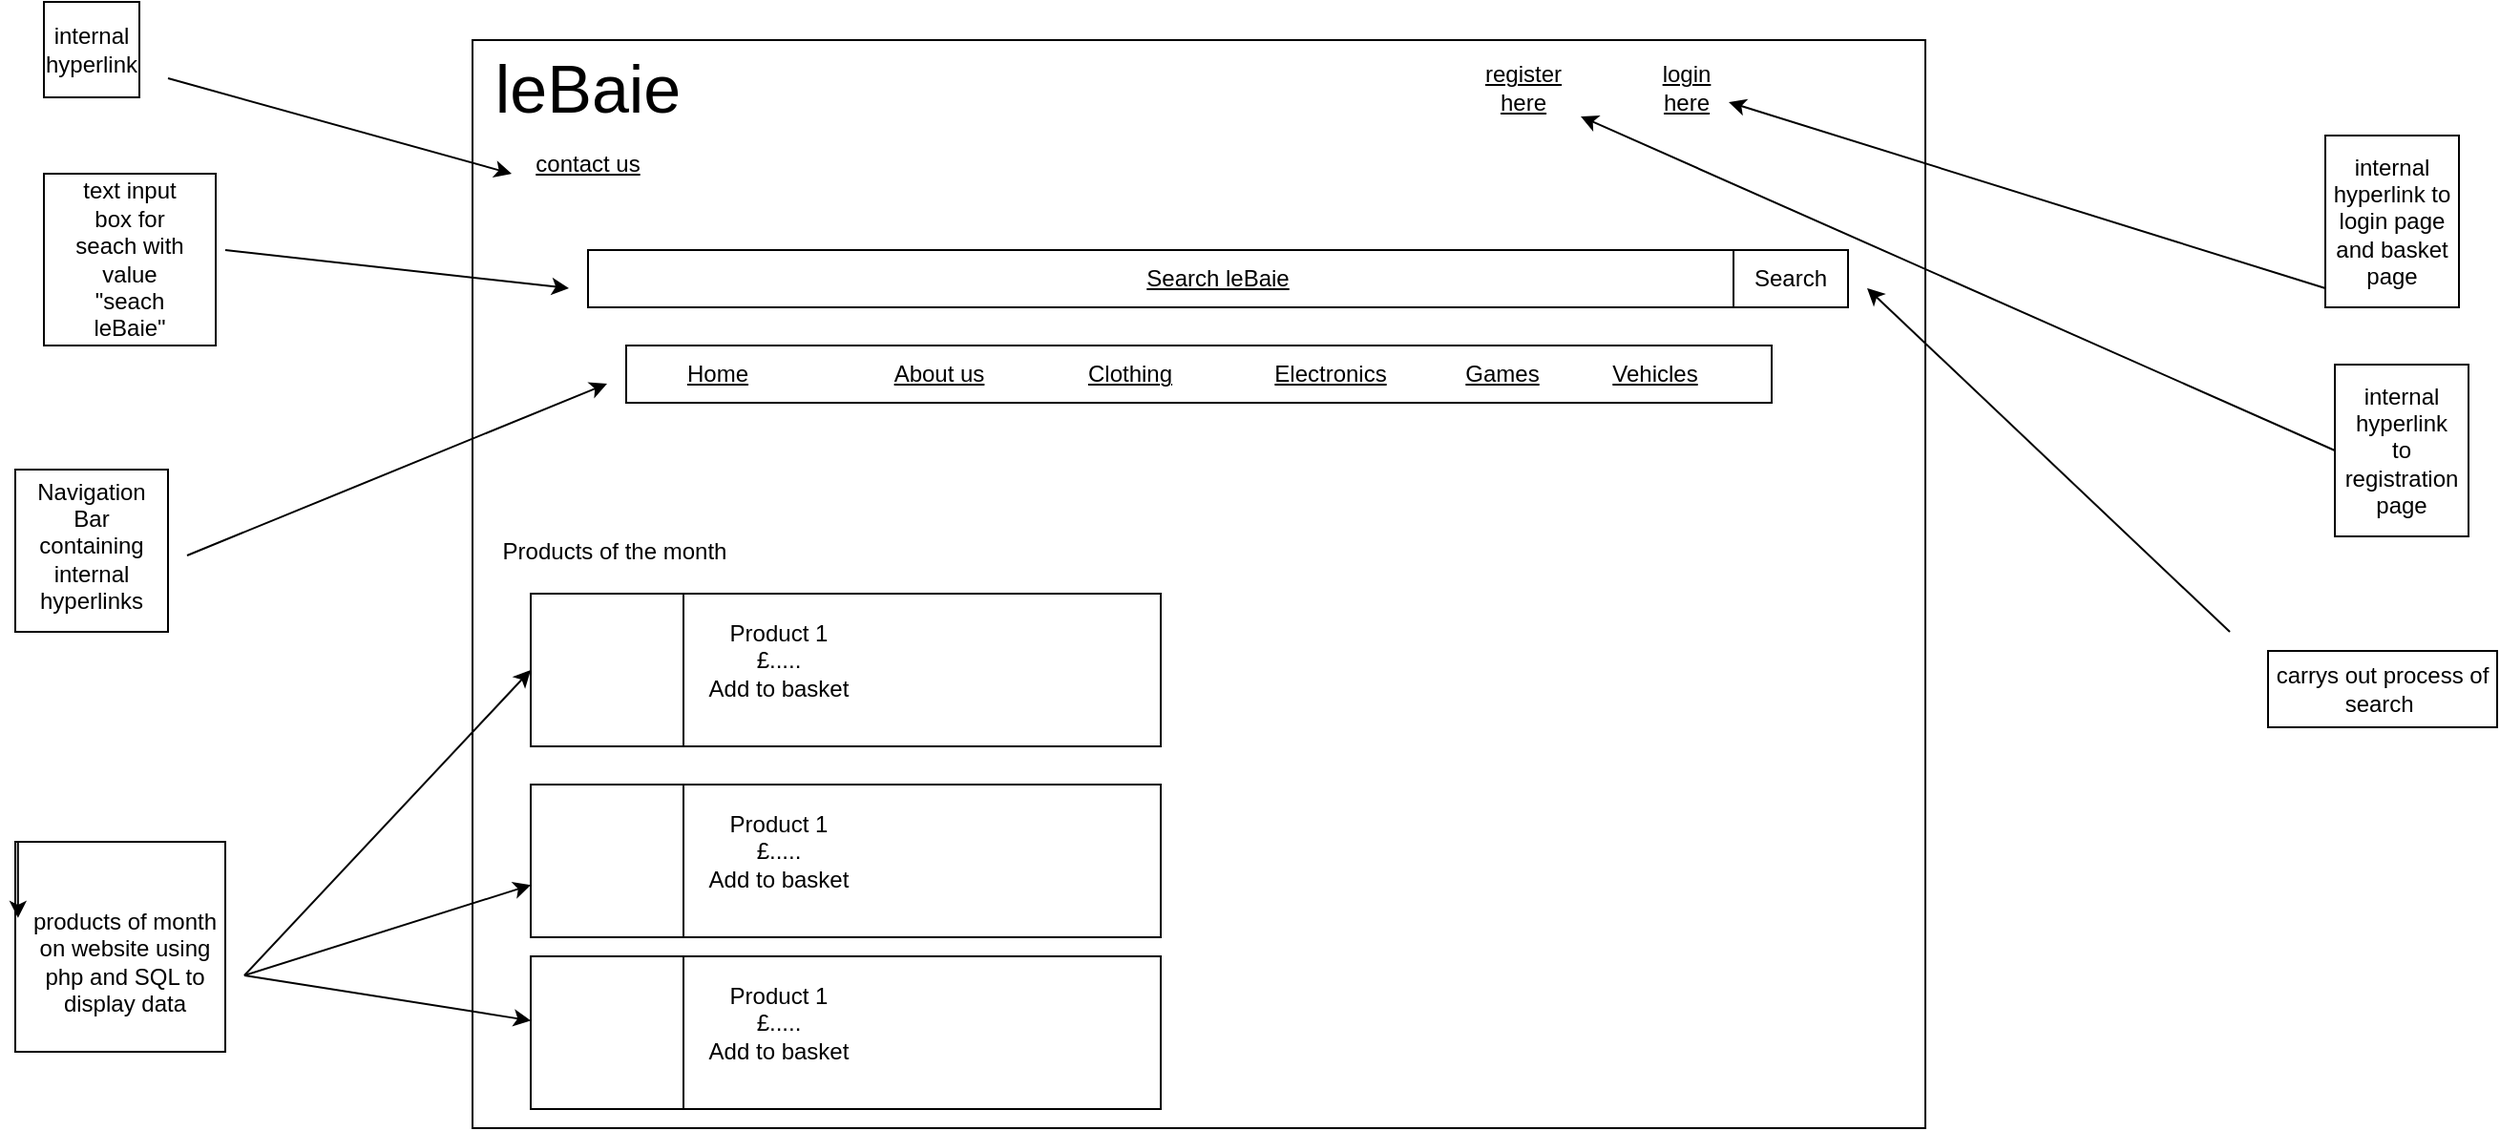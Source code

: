 <mxfile version="22.0.3" type="device">
  <diagram name="Page-1" id="JkfT9RKfgHuxpyh926PV">
    <mxGraphModel dx="2058" dy="820" grid="1" gridSize="10" guides="1" tooltips="1" connect="1" arrows="1" fold="1" page="0" pageScale="1" pageWidth="827" pageHeight="1169" math="0" shadow="0">
      <root>
        <mxCell id="0" />
        <mxCell id="1" parent="0" />
        <mxCell id="4VEbhUlDMJRO4Gm8L6ZE-5" value="" style="rounded=0;whiteSpace=wrap;html=1;fillColor=none;fontStyle=4" parent="1" vertex="1">
          <mxGeometry x="39.5" y="60" width="761" height="570" as="geometry" />
        </mxCell>
        <mxCell id="mb0PiJhnQ94z6wS-6Fjl-5" value="" style="rounded=0;whiteSpace=wrap;html=1;" vertex="1" parent="1">
          <mxGeometry x="150" y="350" width="250" height="80" as="geometry" />
        </mxCell>
        <mxCell id="4VEbhUlDMJRO4Gm8L6ZE-41" value="" style="rounded=0;whiteSpace=wrap;html=1;fillColor=none;" parent="1" vertex="1">
          <mxGeometry x="-200" y="285" width="80" height="85" as="geometry" />
        </mxCell>
        <mxCell id="4VEbhUlDMJRO4Gm8L6ZE-42" value="" style="whiteSpace=wrap;html=1;aspect=fixed;fillColor=none;" parent="1" vertex="1">
          <mxGeometry x="-200" y="480" width="110" height="110" as="geometry" />
        </mxCell>
        <mxCell id="4VEbhUlDMJRO4Gm8L6ZE-17" value="" style="rounded=0;whiteSpace=wrap;html=1;fillColor=none;" parent="1" vertex="1">
          <mxGeometry x="120" y="220" width="600" height="30" as="geometry" />
        </mxCell>
        <mxCell id="4VEbhUlDMJRO4Gm8L6ZE-2" value="" style="whiteSpace=wrap;html=1;aspect=fixed;fillColor=none;" parent="1" vertex="1">
          <mxGeometry x="-185" y="40" width="50" height="50" as="geometry" />
        </mxCell>
        <mxCell id="4VEbhUlDMJRO4Gm8L6ZE-3" value="" style="whiteSpace=wrap;html=1;aspect=fixed;fillColor=none;" parent="1" vertex="1">
          <mxGeometry x="-185" y="130" width="90" height="90" as="geometry" />
        </mxCell>
        <mxCell id="4VEbhUlDMJRO4Gm8L6ZE-4" value="" style="endArrow=none;html=1;rounded=0;" parent="1" edge="1">
          <mxGeometry width="50" height="50" relative="1" as="geometry">
            <mxPoint x="170" y="565" as="sourcePoint" />
            <mxPoint x="170" y="565" as="targetPoint" />
          </mxGeometry>
        </mxCell>
        <mxCell id="4VEbhUlDMJRO4Gm8L6ZE-6" value="Search leBaie" style="rounded=0;whiteSpace=wrap;html=1;fontStyle=4" parent="1" vertex="1">
          <mxGeometry x="100" y="170" width="660" height="30" as="geometry" />
        </mxCell>
        <mxCell id="4VEbhUlDMJRO4Gm8L6ZE-7" value="&lt;font style=&quot;font-size: 35px;&quot;&gt;leBaie&lt;/font&gt;" style="text;html=1;strokeColor=none;fillColor=none;align=center;verticalAlign=middle;whiteSpace=wrap;rounded=0;fontStyle=0" parent="1" vertex="1">
          <mxGeometry x="70" y="80" width="60" height="10" as="geometry" />
        </mxCell>
        <mxCell id="4VEbhUlDMJRO4Gm8L6ZE-10" value="&lt;span&gt;Home &lt;/span&gt;" style="text;html=1;strokeColor=none;fillColor=none;align=center;verticalAlign=middle;whiteSpace=wrap;rounded=0;fontStyle=4" parent="1" vertex="1">
          <mxGeometry x="138" y="220" width="60" height="30" as="geometry" />
        </mxCell>
        <mxCell id="4VEbhUlDMJRO4Gm8L6ZE-11" value="Electronics " style="text;html=1;strokeColor=none;fillColor=none;align=center;verticalAlign=middle;whiteSpace=wrap;rounded=0;fontStyle=4" parent="1" vertex="1">
          <mxGeometry x="459" y="220" width="60" height="30" as="geometry" />
        </mxCell>
        <mxCell id="4VEbhUlDMJRO4Gm8L6ZE-12" value="Clothing" style="text;html=1;strokeColor=none;fillColor=none;align=center;verticalAlign=middle;whiteSpace=wrap;rounded=0;fontStyle=4" parent="1" vertex="1">
          <mxGeometry x="354" y="220" width="60" height="30" as="geometry" />
        </mxCell>
        <mxCell id="4VEbhUlDMJRO4Gm8L6ZE-13" value="Vehicles" style="text;html=1;strokeColor=none;fillColor=none;align=center;verticalAlign=middle;whiteSpace=wrap;rounded=0;fontStyle=4" parent="1" vertex="1">
          <mxGeometry x="629" y="220" width="60" height="30" as="geometry" />
        </mxCell>
        <mxCell id="4VEbhUlDMJRO4Gm8L6ZE-14" value="About us" style="text;html=1;strokeColor=none;fillColor=none;align=center;verticalAlign=middle;whiteSpace=wrap;rounded=0;fontStyle=4" parent="1" vertex="1">
          <mxGeometry x="254" y="220" width="60" height="30" as="geometry" />
        </mxCell>
        <mxCell id="4VEbhUlDMJRO4Gm8L6ZE-15" value="Games" style="text;html=1;strokeColor=none;fillColor=none;align=center;verticalAlign=middle;whiteSpace=wrap;rounded=0;fontStyle=4" parent="1" vertex="1">
          <mxGeometry x="549" y="220" width="60" height="30" as="geometry" />
        </mxCell>
        <mxCell id="4VEbhUlDMJRO4Gm8L6ZE-16" value="&lt;span&gt;contact us&lt;br&gt;&lt;/span&gt;" style="text;html=1;strokeColor=none;fillColor=none;align=center;verticalAlign=middle;whiteSpace=wrap;rounded=0;fontStyle=4" parent="1" vertex="1">
          <mxGeometry x="70" y="110" width="60" height="30" as="geometry" />
        </mxCell>
        <mxCell id="4VEbhUlDMJRO4Gm8L6ZE-18" value="Products of the month" style="text;html=1;strokeColor=none;fillColor=none;align=center;verticalAlign=middle;whiteSpace=wrap;rounded=0;" parent="1" vertex="1">
          <mxGeometry x="-26" y="310" width="280" height="35" as="geometry" />
        </mxCell>
        <mxCell id="4VEbhUlDMJRO4Gm8L6ZE-19" value="" style="whiteSpace=wrap;html=1;aspect=fixed;" parent="1" vertex="1">
          <mxGeometry x="70" y="350" width="80" height="80" as="geometry" />
        </mxCell>
        <mxCell id="4VEbhUlDMJRO4Gm8L6ZE-22" value="Product 1&lt;br&gt;£.....&lt;br&gt;Add to basket" style="text;html=1;strokeColor=none;fillColor=none;align=center;verticalAlign=middle;whiteSpace=wrap;rounded=0;" parent="1" vertex="1">
          <mxGeometry x="150" y="370" width="100" height="30" as="geometry" />
        </mxCell>
        <mxCell id="4VEbhUlDMJRO4Gm8L6ZE-26" value="Navigation Bar containing internal hyperlinks" style="text;html=1;strokeColor=none;fillColor=none;align=center;verticalAlign=middle;whiteSpace=wrap;rounded=0;" parent="1" vertex="1">
          <mxGeometry x="-190" y="310" width="60" height="30" as="geometry" />
        </mxCell>
        <mxCell id="4VEbhUlDMJRO4Gm8L6ZE-27" value="&amp;nbsp;products of month&amp;nbsp; on website using php and SQL to display data" style="text;html=1;strokeColor=none;fillColor=none;align=center;verticalAlign=middle;whiteSpace=wrap;rounded=0;" parent="1" vertex="1">
          <mxGeometry x="-195" y="480" width="105" height="125" as="geometry" />
        </mxCell>
        <mxCell id="4VEbhUlDMJRO4Gm8L6ZE-28" value="internal hyperlink " style="text;html=1;fillColor=none;align=center;verticalAlign=middle;whiteSpace=wrap;rounded=0;" parent="1" vertex="1">
          <mxGeometry x="-190" y="50" width="60" height="30" as="geometry" />
        </mxCell>
        <mxCell id="4VEbhUlDMJRO4Gm8L6ZE-29" value="" style="endArrow=classic;html=1;rounded=0;" parent="1" edge="1">
          <mxGeometry width="50" height="50" relative="1" as="geometry">
            <mxPoint x="-110" y="330" as="sourcePoint" />
            <mxPoint x="110" y="240" as="targetPoint" />
          </mxGeometry>
        </mxCell>
        <mxCell id="4VEbhUlDMJRO4Gm8L6ZE-30" value="" style="endArrow=classic;html=1;rounded=0;" parent="1" edge="1">
          <mxGeometry width="50" height="50" relative="1" as="geometry">
            <mxPoint x="-80" y="550" as="sourcePoint" />
            <mxPoint x="70" y="502.632" as="targetPoint" />
          </mxGeometry>
        </mxCell>
        <mxCell id="4VEbhUlDMJRO4Gm8L6ZE-31" value="" style="endArrow=classic;html=1;rounded=0;" parent="1" edge="1">
          <mxGeometry width="50" height="50" relative="1" as="geometry">
            <mxPoint x="-120" y="80" as="sourcePoint" />
            <mxPoint x="60" y="130" as="targetPoint" />
          </mxGeometry>
        </mxCell>
        <mxCell id="4VEbhUlDMJRO4Gm8L6ZE-34" value="" style="endArrow=classic;html=1;rounded=0;" parent="1" edge="1">
          <mxGeometry width="50" height="50" relative="1" as="geometry">
            <mxPoint x="-80" y="550" as="sourcePoint" />
            <mxPoint x="70" y="573.684" as="targetPoint" />
          </mxGeometry>
        </mxCell>
        <mxCell id="4VEbhUlDMJRO4Gm8L6ZE-35" value="" style="endArrow=classic;html=1;rounded=0;entryX=0;entryY=0.5;entryDx=0;entryDy=0;" parent="1" edge="1" target="4VEbhUlDMJRO4Gm8L6ZE-19">
          <mxGeometry width="50" height="50" relative="1" as="geometry">
            <mxPoint x="-80" y="550" as="sourcePoint" />
            <mxPoint x="370" y="450" as="targetPoint" />
          </mxGeometry>
        </mxCell>
        <mxCell id="4VEbhUlDMJRO4Gm8L6ZE-38" value="" style="endArrow=classic;html=1;rounded=0;" parent="1" edge="1">
          <mxGeometry width="50" height="50" relative="1" as="geometry">
            <mxPoint x="-90" y="170" as="sourcePoint" />
            <mxPoint x="90" y="190" as="targetPoint" />
          </mxGeometry>
        </mxCell>
        <mxCell id="4VEbhUlDMJRO4Gm8L6ZE-39" value="text input box for seach with value &quot;seach leBaie&quot; " style="text;html=1;strokeColor=none;fillColor=none;align=center;verticalAlign=middle;whiteSpace=wrap;rounded=0;" parent="1" vertex="1">
          <mxGeometry x="-170" y="160" width="60" height="30" as="geometry" />
        </mxCell>
        <mxCell id="4VEbhUlDMJRO4Gm8L6ZE-40" value="Search" style="rounded=0;whiteSpace=wrap;html=1;" parent="1" vertex="1">
          <mxGeometry x="700" y="170" width="60" height="30" as="geometry" />
        </mxCell>
        <mxCell id="4VEbhUlDMJRO4Gm8L6ZE-44" value="" style="endArrow=classic;html=1;rounded=0;" parent="1" edge="1">
          <mxGeometry width="50" height="50" relative="1" as="geometry">
            <mxPoint x="960" y="370" as="sourcePoint" />
            <mxPoint x="770" y="190" as="targetPoint" />
          </mxGeometry>
        </mxCell>
        <mxCell id="4VEbhUlDMJRO4Gm8L6ZE-45" value="carrys out process of search&amp;nbsp;" style="rounded=0;whiteSpace=wrap;html=1;fillColor=none;" parent="1" vertex="1">
          <mxGeometry x="980" y="380" width="120" height="40" as="geometry" />
        </mxCell>
        <mxCell id="11p3OY9oefZGoz1Tx2Pn-1" value="&lt;u&gt;register here&lt;/u&gt;" style="text;html=1;strokeColor=none;fillColor=none;align=center;verticalAlign=middle;whiteSpace=wrap;rounded=0;" parent="1" vertex="1">
          <mxGeometry x="560" y="70" width="60" height="30" as="geometry" />
        </mxCell>
        <mxCell id="YW7AkBbL4cxExTKdrcMS-1" value="&lt;u&gt;login here&lt;/u&gt;" style="text;html=1;strokeColor=none;fillColor=none;align=center;verticalAlign=middle;whiteSpace=wrap;rounded=0;" parent="1" vertex="1">
          <mxGeometry x="652.5" y="70" width="45" height="30" as="geometry" />
        </mxCell>
        <mxCell id="YW7AkBbL4cxExTKdrcMS-4" value="" style="endArrow=classic;html=1;rounded=0;exitX=0;exitY=0.5;exitDx=0;exitDy=0;" parent="1" source="YW7AkBbL4cxExTKdrcMS-6" edge="1">
          <mxGeometry width="50" height="50" relative="1" as="geometry">
            <mxPoint x="1000" y="270" as="sourcePoint" />
            <mxPoint x="620" y="100" as="targetPoint" />
          </mxGeometry>
        </mxCell>
        <mxCell id="YW7AkBbL4cxExTKdrcMS-5" value="internal hyperlink to registration page" style="text;html=1;strokeColor=none;fillColor=none;align=center;verticalAlign=middle;whiteSpace=wrap;rounded=0;" parent="1" vertex="1">
          <mxGeometry x="1020" y="260" width="60" height="30" as="geometry" />
        </mxCell>
        <mxCell id="YW7AkBbL4cxExTKdrcMS-6" value="" style="rounded=0;whiteSpace=wrap;html=1;fillColor=none;" parent="1" vertex="1">
          <mxGeometry x="1015" y="230" width="70" height="90" as="geometry" />
        </mxCell>
        <mxCell id="YW7AkBbL4cxExTKdrcMS-7" value="internal hyperlink to login page and basket page" style="rounded=0;whiteSpace=wrap;html=1;fillColor=none;" parent="1" vertex="1">
          <mxGeometry x="1010" y="110" width="70" height="90" as="geometry" />
        </mxCell>
        <mxCell id="YW7AkBbL4cxExTKdrcMS-8" value="" style="endArrow=classic;html=1;rounded=0;entryX=1;entryY=0.75;entryDx=0;entryDy=0;" parent="1" target="YW7AkBbL4cxExTKdrcMS-1" edge="1">
          <mxGeometry width="50" height="50" relative="1" as="geometry">
            <mxPoint x="1010" y="190" as="sourcePoint" />
            <mxPoint x="1060" y="140" as="targetPoint" />
          </mxGeometry>
        </mxCell>
        <mxCell id="YW7AkBbL4cxExTKdrcMS-19" value="" style="endArrow=none;html=1;rounded=0;" parent="1" edge="1">
          <mxGeometry width="50" height="50" relative="1" as="geometry">
            <mxPoint x="1080" y="530" as="sourcePoint" />
            <mxPoint x="1080" y="530" as="targetPoint" />
          </mxGeometry>
        </mxCell>
        <mxCell id="mb0PiJhnQ94z6wS-6Fjl-3" style="edgeStyle=orthogonalEdgeStyle;rounded=0;orthogonalLoop=1;jettySize=auto;html=1;exitX=0;exitY=0;exitDx=0;exitDy=0;entryX=0.013;entryY=0.363;entryDx=0;entryDy=0;entryPerimeter=0;" edge="1" parent="1" source="4VEbhUlDMJRO4Gm8L6ZE-42" target="4VEbhUlDMJRO4Gm8L6ZE-42">
          <mxGeometry relative="1" as="geometry" />
        </mxCell>
        <mxCell id="mb0PiJhnQ94z6wS-6Fjl-6" value="" style="rounded=0;whiteSpace=wrap;html=1;" vertex="1" parent="1">
          <mxGeometry x="150" y="450" width="250" height="80" as="geometry" />
        </mxCell>
        <mxCell id="mb0PiJhnQ94z6wS-6Fjl-7" value="" style="whiteSpace=wrap;html=1;aspect=fixed;" vertex="1" parent="1">
          <mxGeometry x="70" y="450" width="80" height="80" as="geometry" />
        </mxCell>
        <mxCell id="mb0PiJhnQ94z6wS-6Fjl-8" value="Product 1&lt;br&gt;£.....&lt;br&gt;Add to basket" style="text;html=1;strokeColor=none;fillColor=none;align=center;verticalAlign=middle;whiteSpace=wrap;rounded=0;" vertex="1" parent="1">
          <mxGeometry x="150" y="470" width="100" height="30" as="geometry" />
        </mxCell>
        <mxCell id="mb0PiJhnQ94z6wS-6Fjl-9" value="" style="rounded=0;whiteSpace=wrap;html=1;" vertex="1" parent="1">
          <mxGeometry x="150" y="540" width="250" height="80" as="geometry" />
        </mxCell>
        <mxCell id="mb0PiJhnQ94z6wS-6Fjl-10" value="" style="whiteSpace=wrap;html=1;aspect=fixed;" vertex="1" parent="1">
          <mxGeometry x="70" y="540" width="80" height="80" as="geometry" />
        </mxCell>
        <mxCell id="mb0PiJhnQ94z6wS-6Fjl-11" value="Product 1&lt;br&gt;£.....&lt;br&gt;Add to basket" style="text;html=1;strokeColor=none;fillColor=none;align=center;verticalAlign=middle;whiteSpace=wrap;rounded=0;" vertex="1" parent="1">
          <mxGeometry x="150" y="560" width="100" height="30" as="geometry" />
        </mxCell>
      </root>
    </mxGraphModel>
  </diagram>
</mxfile>
